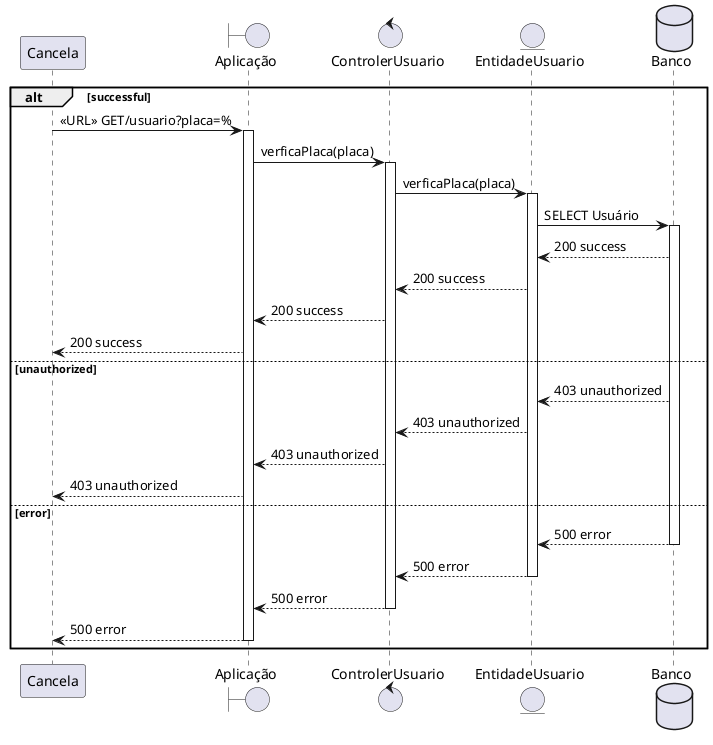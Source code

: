 @startuml
participant Cancela as catraca
boundary    Aplicação as app
control     ControlerUsuario as controler
entity      EntidadeUsuario as user
database    Banco as bd


alt successful

catraca -> app ++ : <<URL>> GET/usuario?placa=%
app -> controler ++: verficaPlaca(placa)
controler-> user ++: verficaPlaca(placa)
user-> bd ++: SELECT Usuário

bd--> user: 200 success
user--> controler: 200 success
controler--> app: 200 success
app --> catraca: 200 success

else unauthorized
bd--> user: 403 unauthorized
user--> controler: 403 unauthorized
controler--> app: 403 unauthorized
app --> catraca: 403 unauthorized

else error
bd--> user --: 500 error
user--> controler--: 500 error
controler--> app --: 500 error
app --> catraca --: 500 error

end
 
@enduml
